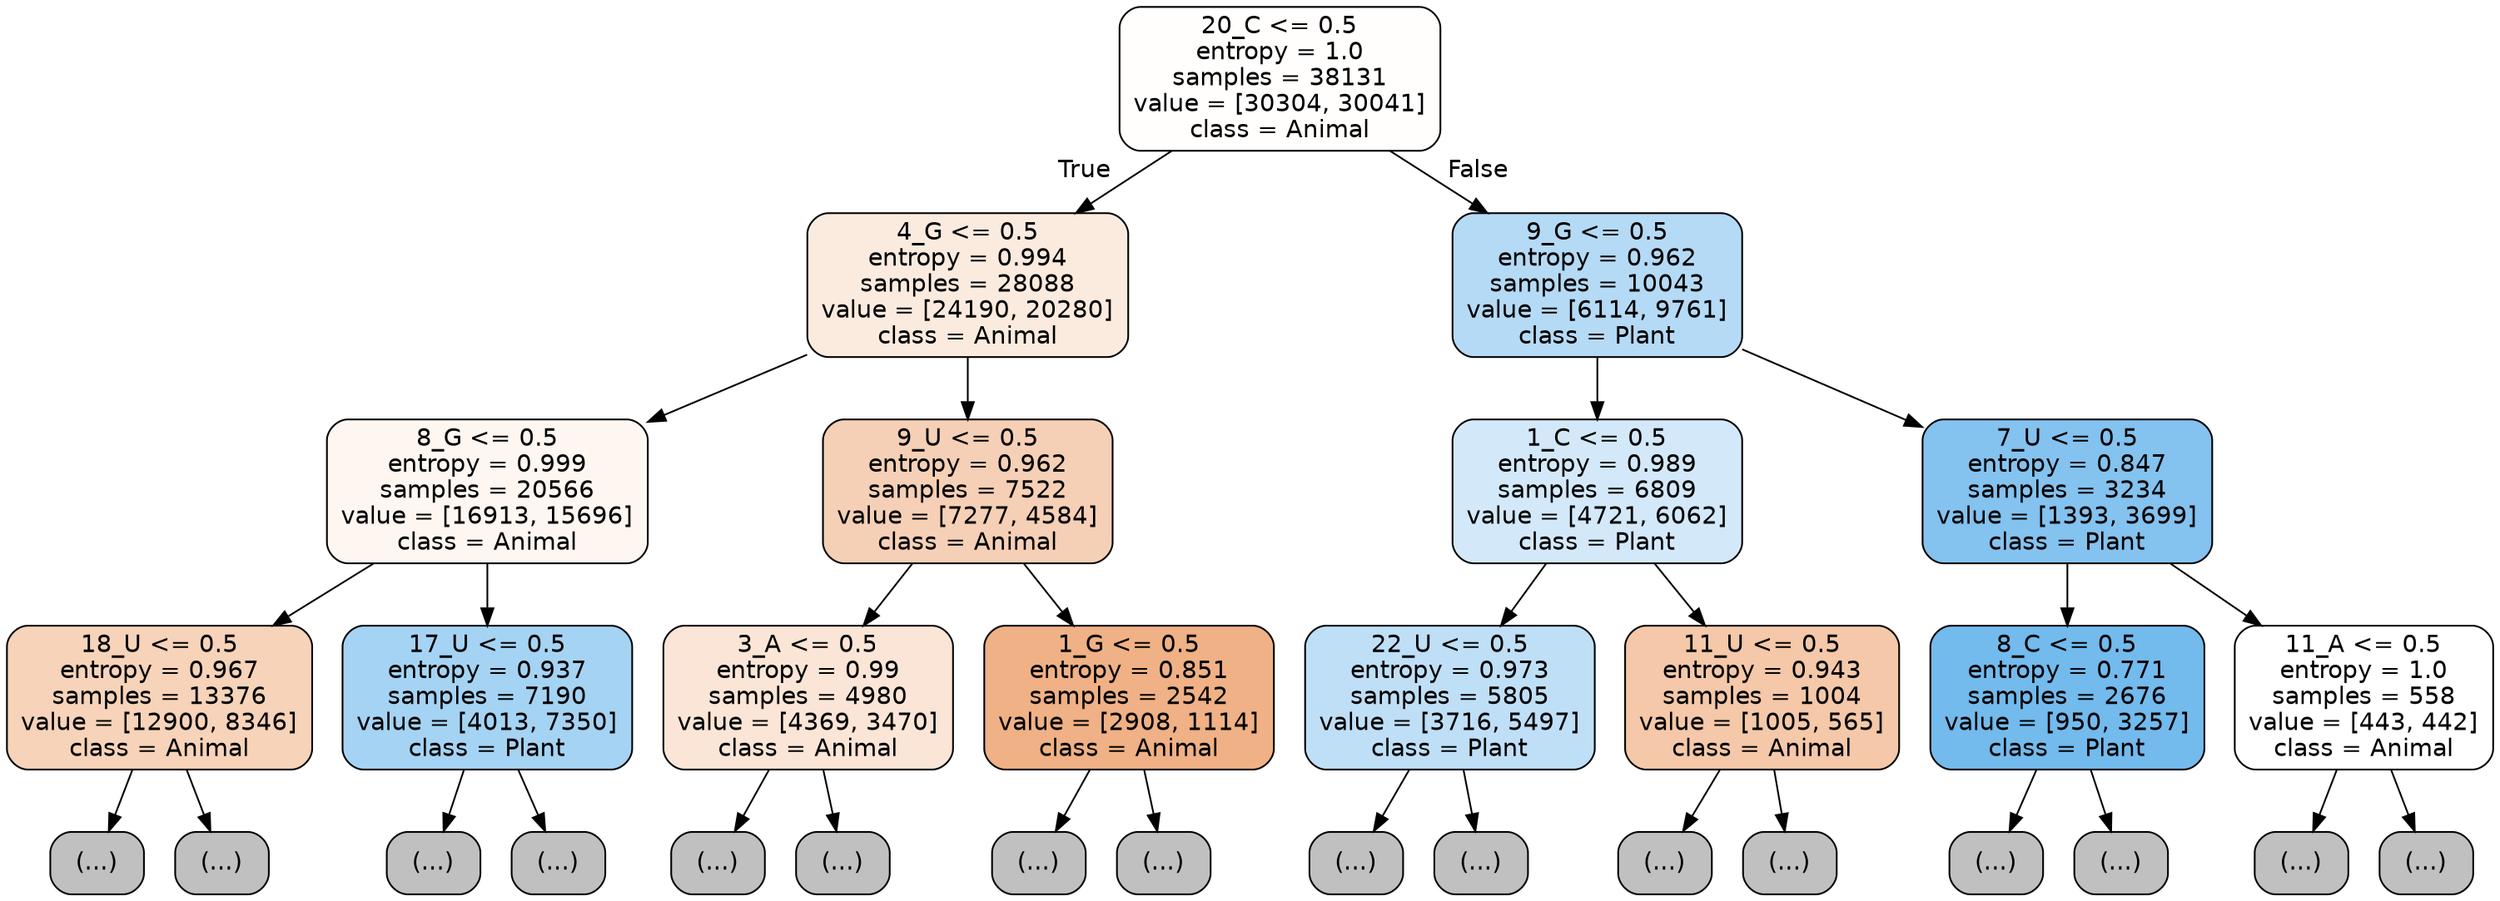 digraph Tree {
node [shape=box, style="filled, rounded", color="black", fontname="helvetica"] ;
edge [fontname="helvetica"] ;
0 [label="20_C <= 0.5\nentropy = 1.0\nsamples = 38131\nvalue = [30304, 30041]\nclass = Animal", fillcolor="#fffefd"] ;
1 [label="4_G <= 0.5\nentropy = 0.994\nsamples = 28088\nvalue = [24190, 20280]\nclass = Animal", fillcolor="#fbebdf"] ;
0 -> 1 [labeldistance=2.5, labelangle=45, headlabel="True"] ;
2 [label="8_G <= 0.5\nentropy = 0.999\nsamples = 20566\nvalue = [16913, 15696]\nclass = Animal", fillcolor="#fdf6f1"] ;
1 -> 2 ;
3 [label="18_U <= 0.5\nentropy = 0.967\nsamples = 13376\nvalue = [12900, 8346]\nclass = Animal", fillcolor="#f6d3b9"] ;
2 -> 3 ;
4 [label="(...)", fillcolor="#C0C0C0"] ;
3 -> 4 ;
4709 [label="(...)", fillcolor="#C0C0C0"] ;
3 -> 4709 ;
6414 [label="17_U <= 0.5\nentropy = 0.937\nsamples = 7190\nvalue = [4013, 7350]\nclass = Plant", fillcolor="#a5d3f3"] ;
2 -> 6414 ;
6415 [label="(...)", fillcolor="#C0C0C0"] ;
6414 -> 6415 ;
8200 [label="(...)", fillcolor="#C0C0C0"] ;
6414 -> 8200 ;
8827 [label="9_U <= 0.5\nentropy = 0.962\nsamples = 7522\nvalue = [7277, 4584]\nclass = Animal", fillcolor="#f5d0b6"] ;
1 -> 8827 ;
8828 [label="3_A <= 0.5\nentropy = 0.99\nsamples = 4980\nvalue = [4369, 3470]\nclass = Animal", fillcolor="#fae5d6"] ;
8827 -> 8828 ;
8829 [label="(...)", fillcolor="#C0C0C0"] ;
8828 -> 8829 ;
10942 [label="(...)", fillcolor="#C0C0C0"] ;
8828 -> 10942 ;
11689 [label="1_G <= 0.5\nentropy = 0.851\nsamples = 2542\nvalue = [2908, 1114]\nclass = Animal", fillcolor="#efb185"] ;
8827 -> 11689 ;
11690 [label="(...)", fillcolor="#C0C0C0"] ;
11689 -> 11690 ;
12643 [label="(...)", fillcolor="#C0C0C0"] ;
11689 -> 12643 ;
12812 [label="9_G <= 0.5\nentropy = 0.962\nsamples = 10043\nvalue = [6114, 9761]\nclass = Plant", fillcolor="#b5daf5"] ;
0 -> 12812 [labeldistance=2.5, labelangle=-45, headlabel="False"] ;
12813 [label="1_C <= 0.5\nentropy = 0.989\nsamples = 6809\nvalue = [4721, 6062]\nclass = Plant", fillcolor="#d3e9f9"] ;
12812 -> 12813 ;
12814 [label="22_U <= 0.5\nentropy = 0.973\nsamples = 5805\nvalue = [3716, 5497]\nclass = Plant", fillcolor="#bfdff7"] ;
12813 -> 12814 ;
12815 [label="(...)", fillcolor="#C0C0C0"] ;
12814 -> 12815 ;
14954 [label="(...)", fillcolor="#C0C0C0"] ;
12814 -> 14954 ;
15263 [label="11_U <= 0.5\nentropy = 0.943\nsamples = 1004\nvalue = [1005, 565]\nclass = Animal", fillcolor="#f4c8a8"] ;
12813 -> 15263 ;
15264 [label="(...)", fillcolor="#C0C0C0"] ;
15263 -> 15264 ;
15671 [label="(...)", fillcolor="#C0C0C0"] ;
15263 -> 15671 ;
15864 [label="7_U <= 0.5\nentropy = 0.847\nsamples = 3234\nvalue = [1393, 3699]\nclass = Plant", fillcolor="#84c2ef"] ;
12812 -> 15864 ;
15865 [label="8_C <= 0.5\nentropy = 0.771\nsamples = 2676\nvalue = [950, 3257]\nclass = Plant", fillcolor="#73baed"] ;
15864 -> 15865 ;
15866 [label="(...)", fillcolor="#C0C0C0"] ;
15865 -> 15866 ;
16467 [label="(...)", fillcolor="#C0C0C0"] ;
15865 -> 16467 ;
16568 [label="11_A <= 0.5\nentropy = 1.0\nsamples = 558\nvalue = [443, 442]\nclass = Animal", fillcolor="#ffffff"] ;
15864 -> 16568 ;
16569 [label="(...)", fillcolor="#C0C0C0"] ;
16568 -> 16569 ;
16776 [label="(...)", fillcolor="#C0C0C0"] ;
16568 -> 16776 ;
}
